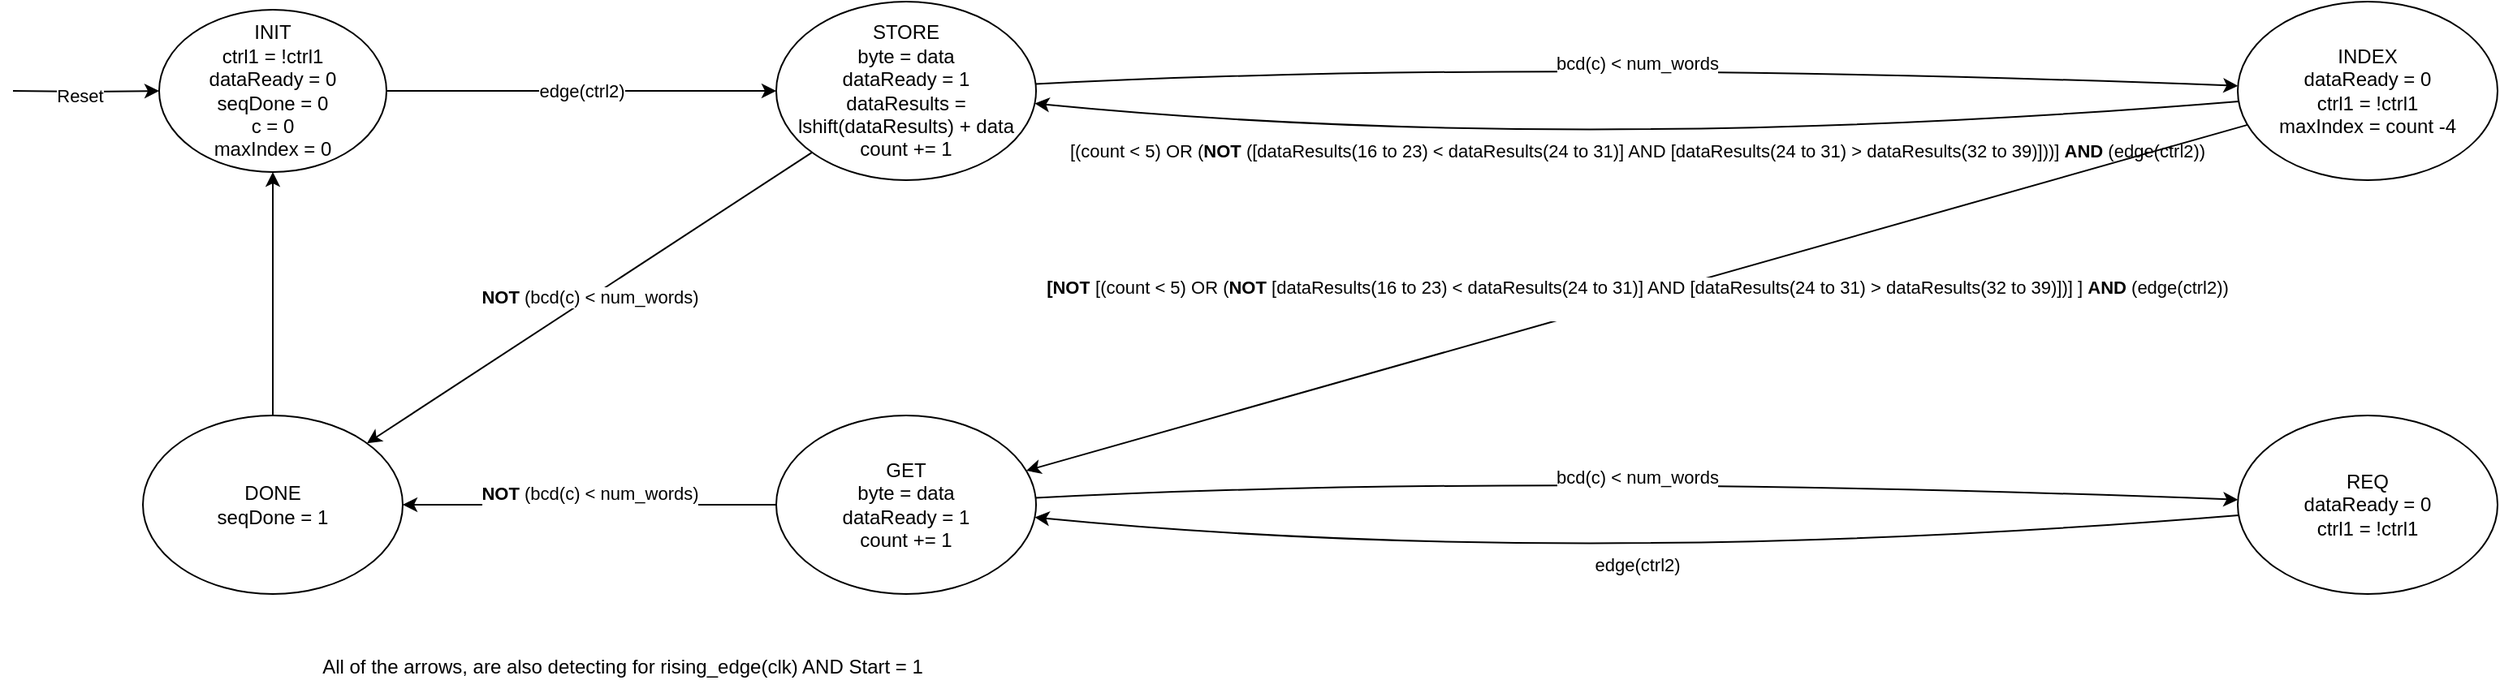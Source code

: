 <mxfile version="24.0.6" type="github">
  <diagram name="Página-1" id="l5T4aWV5L8dxMFkuPw3D">
    <mxGraphModel dx="2501" dy="746" grid="1" gridSize="10" guides="1" tooltips="1" connect="1" arrows="1" fold="1" page="1" pageScale="1" pageWidth="827" pageHeight="1169" math="0" shadow="0">
      <root>
        <mxCell id="0" />
        <mxCell id="1" parent="0" />
        <mxCell id="ZDU6QqQeXDvGQcobXWxP-3" value="edge(ctrl2)" style="edgeStyle=orthogonalEdgeStyle;rounded=0;orthogonalLoop=1;jettySize=auto;html=1;" parent="1" source="ZDU6QqQeXDvGQcobXWxP-1" target="ZDU6QqQeXDvGQcobXWxP-2" edge="1">
          <mxGeometry relative="1" as="geometry" />
        </mxCell>
        <mxCell id="ZDU6QqQeXDvGQcobXWxP-1" value="INIT&lt;div&gt;ctrl1 = !ctrl1&lt;/div&gt;&lt;div&gt;dataReady = 0&lt;/div&gt;&lt;div&gt;seqDone = 0&lt;/div&gt;&lt;div&gt;c = 0&lt;/div&gt;&lt;div&gt;maxIndex = 0&lt;/div&gt;" style="ellipse;whiteSpace=wrap;html=1;" parent="1" vertex="1">
          <mxGeometry x="-430" y="20" width="140" height="100" as="geometry" />
        </mxCell>
        <mxCell id="ZDU6QqQeXDvGQcobXWxP-2" value="&lt;div&gt;STORE&lt;/div&gt;&lt;div&gt;byte = data&lt;/div&gt;&lt;div&gt;dataReady = 1&lt;/div&gt;&lt;div&gt;dataResults = lshift(dataResults) + data&lt;/div&gt;&lt;div&gt;count += 1&lt;/div&gt;" style="ellipse;whiteSpace=wrap;html=1;" parent="1" vertex="1">
          <mxGeometry x="-50" y="15" width="160" height="110" as="geometry" />
        </mxCell>
        <mxCell id="ZDU6QqQeXDvGQcobXWxP-4" value="&lt;div&gt;&lt;span style=&quot;background-color: initial;&quot;&gt;INDEX&lt;/span&gt;&lt;/div&gt;&lt;div&gt;&lt;span style=&quot;background-color: initial;&quot;&gt;dataReady = 0&lt;/span&gt;&lt;br&gt;&lt;/div&gt;&lt;div&gt;ctrl1 = !ctrl1&lt;/div&gt;&lt;div&gt;maxIndex = count -4&lt;/div&gt;" style="ellipse;whiteSpace=wrap;html=1;" parent="1" vertex="1">
          <mxGeometry x="850" y="15" width="160" height="110" as="geometry" />
        </mxCell>
        <mxCell id="ZDU6QqQeXDvGQcobXWxP-6" value="[(count &amp;lt; 5) OR (&lt;b&gt;NOT&lt;/b&gt;&amp;nbsp;([dataResults(16 to 23) &amp;lt; dataResults(24 to 31)] AND [dataResults(24 to 31) &amp;gt; dataResults(32 to 39)]))]&amp;nbsp;&lt;b&gt;AND &lt;/b&gt;(edge(ctrl2))" style="curved=1;endArrow=classic;html=1;rounded=0;" parent="1" source="ZDU6QqQeXDvGQcobXWxP-4" target="ZDU6QqQeXDvGQcobXWxP-2" edge="1">
          <mxGeometry width="50" height="50" relative="1" as="geometry">
            <mxPoint x="390" y="410" as="sourcePoint" />
            <mxPoint x="440" y="360" as="targetPoint" />
            <Array as="points">
              <mxPoint x="440" y="110" />
            </Array>
          </mxGeometry>
        </mxCell>
        <mxCell id="ZDU6QqQeXDvGQcobXWxP-7" value="bcd(c) &lt; num_words" style="curved=1;endArrow=classic;html=1;rounded=0;" parent="1" source="ZDU6QqQeXDvGQcobXWxP-2" target="ZDU6QqQeXDvGQcobXWxP-4" edge="1">
          <mxGeometry width="50" height="50" relative="1" as="geometry">
            <mxPoint x="651" y="25" as="sourcePoint" />
            <mxPoint x="90" y="20" as="targetPoint" />
            <Array as="points">
              <mxPoint x="410" y="50" />
            </Array>
          </mxGeometry>
        </mxCell>
        <mxCell id="ZDU6QqQeXDvGQcobXWxP-19" value="&#xa;&lt;span style=&quot;color: rgb(0, 0, 0); font-family: Helvetica; font-size: 11px; font-style: normal; font-variant-ligatures: normal; font-variant-caps: normal; font-weight: 700; letter-spacing: normal; orphans: 2; text-align: center; text-indent: 0px; text-transform: none; widows: 2; word-spacing: 0px; -webkit-text-stroke-width: 0px; white-space: nowrap; background-color: rgb(255, 255, 255); text-decoration-thickness: initial; text-decoration-style: initial; text-decoration-color: initial; display: inline !important; float: none;&quot;&gt;NOT&lt;span&gt;&amp;nbsp;&lt;/span&gt;&lt;/span&gt;&lt;span style=&quot;color: rgb(0, 0, 0); font-family: Helvetica; font-size: 11px; font-style: normal; font-variant-ligatures: normal; font-variant-caps: normal; letter-spacing: normal; orphans: 2; text-align: center; text-indent: 0px; text-transform: none; widows: 2; word-spacing: 0px; -webkit-text-stroke-width: 0px; white-space: nowrap; text-decoration-thickness: initial; text-decoration-style: initial; text-decoration-color: initial; font-weight: normal;&quot;&gt;(&lt;/span&gt;&lt;span style=&quot;color: rgb(0, 0, 0); font-family: Helvetica; font-size: 11px; font-style: normal; font-variant-ligatures: normal; font-variant-caps: normal; letter-spacing: normal; orphans: 2; text-align: center; text-indent: 0px; text-transform: none; widows: 2; word-spacing: 0px; -webkit-text-stroke-width: 0px; white-space: nowrap; text-decoration-thickness: initial; text-decoration-style: initial; text-decoration-color: initial; font-weight: 400;&quot;&gt;bcd(c) &amp;lt; num_words)&lt;/span&gt;&#xa;&#xa;" style="edgeStyle=orthogonalEdgeStyle;rounded=0;orthogonalLoop=1;jettySize=auto;html=1;" parent="1" source="ZDU6QqQeXDvGQcobXWxP-12" target="ZDU6QqQeXDvGQcobXWxP-18" edge="1">
          <mxGeometry relative="1" as="geometry" />
        </mxCell>
        <mxCell id="ZDU6QqQeXDvGQcobXWxP-12" value="&lt;div&gt;GET&lt;/div&gt;&lt;div&gt;byte = data&lt;/div&gt;&lt;div&gt;dataReady = 1&lt;/div&gt;&lt;div&gt;count += 1&lt;/div&gt;" style="ellipse;whiteSpace=wrap;html=1;" parent="1" vertex="1">
          <mxGeometry x="-50" y="270" width="160" height="110" as="geometry" />
        </mxCell>
        <mxCell id="ZDU6QqQeXDvGQcobXWxP-13" value="&lt;div&gt;REQ&lt;/div&gt;&lt;div&gt;dataReady = 0&lt;/div&gt;&lt;div&gt;ctrl1 = !ctrl1&lt;/div&gt;" style="ellipse;whiteSpace=wrap;html=1;" parent="1" vertex="1">
          <mxGeometry x="850" y="270" width="160" height="110" as="geometry" />
        </mxCell>
        <mxCell id="ZDU6QqQeXDvGQcobXWxP-14" value="edge(ctrl2)" style="curved=1;endArrow=classic;html=1;rounded=0;" parent="1" source="ZDU6QqQeXDvGQcobXWxP-13" target="ZDU6QqQeXDvGQcobXWxP-12" edge="1">
          <mxGeometry width="50" height="50" relative="1" as="geometry">
            <mxPoint x="390" y="665" as="sourcePoint" />
            <mxPoint x="440" y="615" as="targetPoint" />
            <Array as="points">
              <mxPoint x="440" y="365" />
            </Array>
          </mxGeometry>
        </mxCell>
        <mxCell id="ZDU6QqQeXDvGQcobXWxP-15" value="bcd(c) &lt; num_words" style="curved=1;endArrow=classic;html=1;rounded=0;" parent="1" source="ZDU6QqQeXDvGQcobXWxP-12" target="ZDU6QqQeXDvGQcobXWxP-13" edge="1">
          <mxGeometry width="50" height="50" relative="1" as="geometry">
            <mxPoint x="651" y="280" as="sourcePoint" />
            <mxPoint x="90" y="275" as="targetPoint" />
            <Array as="points">
              <mxPoint x="410" y="305" />
            </Array>
          </mxGeometry>
        </mxCell>
        <mxCell id="ZDU6QqQeXDvGQcobXWxP-17" value="&lt;span style=&quot;color: rgb(0, 0, 0); font-family: Helvetica; font-size: 11px; font-style: normal; font-variant-ligatures: normal; font-variant-caps: normal; letter-spacing: normal; orphans: 2; text-align: center; text-indent: 0px; text-transform: none; widows: 2; word-spacing: 0px; -webkit-text-stroke-width: 0px; white-space: nowrap; background-color: rgb(255, 255, 255); text-decoration-thickness: initial; text-decoration-style: initial; text-decoration-color: initial; float: none; display: inline !important;&quot;&gt;&lt;b&gt;[NOT&lt;/b&gt;&lt;/span&gt;&lt;span style=&quot;color: rgb(0, 0, 0); font-family: Helvetica; font-size: 11px; font-style: normal; font-variant-ligatures: normal; font-variant-caps: normal; font-weight: 400; letter-spacing: normal; orphans: 2; text-align: center; text-indent: 0px; text-transform: none; widows: 2; word-spacing: 0px; -webkit-text-stroke-width: 0px; white-space: nowrap; background-color: rgb(255, 255, 255); text-decoration-thickness: initial; text-decoration-style: initial; text-decoration-color: initial; display: inline !important; float: none;&quot;&gt; [(count &amp;lt; 5) OR (&lt;/span&gt;&lt;span style=&quot;color: rgb(0, 0, 0); font-family: Helvetica; font-size: 11px; font-style: normal; font-variant-ligatures: normal; font-variant-caps: normal; letter-spacing: normal; orphans: 2; text-align: center; text-indent: 0px; text-transform: none; widows: 2; word-spacing: 0px; -webkit-text-stroke-width: 0px; white-space: nowrap; background-color: rgb(255, 255, 255); text-decoration-thickness: initial; text-decoration-style: initial; text-decoration-color: initial; float: none; display: inline !important;&quot;&gt;&lt;b&gt;NOT&lt;/b&gt;&lt;/span&gt;&lt;span style=&quot;color: rgb(0, 0, 0); font-family: Helvetica; font-size: 11px; font-style: normal; font-variant-ligatures: normal; font-variant-caps: normal; font-weight: 400; letter-spacing: normal; orphans: 2; text-align: center; text-indent: 0px; text-transform: none; widows: 2; word-spacing: 0px; -webkit-text-stroke-width: 0px; white-space: nowrap; background-color: rgb(255, 255, 255); text-decoration-thickness: initial; text-decoration-style: initial; text-decoration-color: initial; display: inline !important; float: none;&quot;&gt; [dataResults(16 to 23) &amp;lt; dataResults(24 to 31)] AND [dataResults(24 to 31) &amp;gt; dataResults(32 to 39)])]&amp;nbsp;&lt;/span&gt;]&amp;nbsp;&lt;b&gt;AND&amp;nbsp;&lt;/b&gt;(edge(ctrl2))&lt;div&gt;&lt;br&gt;&lt;/div&gt;" style="endArrow=classic;html=1;rounded=0;" parent="1" source="ZDU6QqQeXDvGQcobXWxP-4" target="ZDU6QqQeXDvGQcobXWxP-12" edge="1">
          <mxGeometry width="50" height="50" relative="1" as="geometry">
            <mxPoint x="390" y="380" as="sourcePoint" />
            <mxPoint x="440" y="330" as="targetPoint" />
          </mxGeometry>
        </mxCell>
        <mxCell id="AZxFvNKNSdseXC_DUsNG-1" style="edgeStyle=orthogonalEdgeStyle;rounded=0;orthogonalLoop=1;jettySize=auto;html=1;entryX=0;entryY=0.5;entryDx=0;entryDy=0;" parent="1" target="ZDU6QqQeXDvGQcobXWxP-1" edge="1">
          <mxGeometry relative="1" as="geometry">
            <mxPoint x="-520" y="70" as="sourcePoint" />
          </mxGeometry>
        </mxCell>
        <mxCell id="AZxFvNKNSdseXC_DUsNG-2" value="Reset" style="edgeLabel;html=1;align=center;verticalAlign=middle;resizable=0;points=[];" parent="AZxFvNKNSdseXC_DUsNG-1" vertex="1" connectable="0">
          <mxGeometry x="-0.089" y="-2" relative="1" as="geometry">
            <mxPoint as="offset" />
          </mxGeometry>
        </mxCell>
        <mxCell id="ZDU6QqQeXDvGQcobXWxP-18" value="&lt;div&gt;&lt;span style=&quot;background-color: initial;&quot;&gt;DONE&lt;/span&gt;&lt;/div&gt;&lt;div&gt;&lt;span style=&quot;background-color: initial;&quot;&gt;seqDone = 1&lt;/span&gt;&lt;br&gt;&lt;/div&gt;" style="ellipse;whiteSpace=wrap;html=1;" parent="1" vertex="1">
          <mxGeometry x="-440" y="270" width="160" height="110" as="geometry" />
        </mxCell>
        <mxCell id="ZDU6QqQeXDvGQcobXWxP-20" value="" style="endArrow=classic;html=1;rounded=0;" parent="1" source="ZDU6QqQeXDvGQcobXWxP-18" target="ZDU6QqQeXDvGQcobXWxP-1" edge="1">
          <mxGeometry width="50" height="50" relative="1" as="geometry">
            <mxPoint x="390" y="380" as="sourcePoint" />
            <mxPoint x="440" y="330" as="targetPoint" />
          </mxGeometry>
        </mxCell>
        <mxCell id="ZDU6QqQeXDvGQcobXWxP-21" value="NOT &lt;span style=&quot;font-weight: normal;&quot;&gt;(&lt;/span&gt;&lt;span style=&quot;font-weight: 400;&quot;&gt;bcd(c) &amp;lt; num_words)&lt;/span&gt;" style="endArrow=classic;html=1;rounded=0;fontStyle=1" parent="1" source="ZDU6QqQeXDvGQcobXWxP-2" target="ZDU6QqQeXDvGQcobXWxP-18" edge="1">
          <mxGeometry width="50" height="50" relative="1" as="geometry">
            <mxPoint x="390" y="380" as="sourcePoint" />
            <mxPoint x="440" y="330" as="targetPoint" />
          </mxGeometry>
        </mxCell>
        <mxCell id="AZxFvNKNSdseXC_DUsNG-3" value="All of the arrows, are also detecting for rising_edge(clk) AND Start = 1" style="text;html=1;align=center;verticalAlign=middle;resizable=0;points=[];autosize=1;strokeColor=none;fillColor=none;" parent="1" vertex="1">
          <mxGeometry x="-340" y="410" width="390" height="30" as="geometry" />
        </mxCell>
      </root>
    </mxGraphModel>
  </diagram>
</mxfile>
